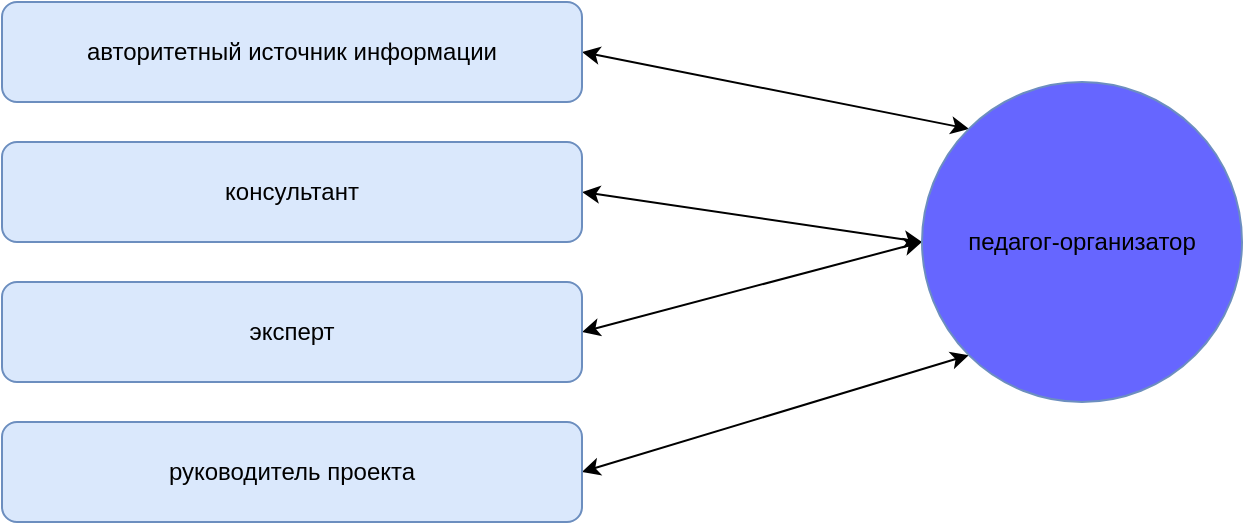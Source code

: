 <mxfile version="12.1.0" type="github" pages="1"><diagram id="1rE5xYQ_ki4FmabHw6nj" name="Страница 1"><mxGraphModel dx="768" dy="406" grid="1" gridSize="10" guides="1" tooltips="1" connect="1" arrows="1" fold="1" page="1" pageScale="1" pageWidth="827" pageHeight="1169" math="0" shadow="0"><root><mxCell id="0"/><mxCell id="1" parent="0"/><mxCell id="b5gj-mR8c665LITplqbR-6" style="edgeStyle=none;rounded=0;orthogonalLoop=1;jettySize=auto;html=1;exitX=1;exitY=0.5;exitDx=0;exitDy=0;entryX=0;entryY=0;entryDx=0;entryDy=0;startArrow=classic;startFill=1;endArrow=classic;endFill=1;" edge="1" parent="1" source="b5gj-mR8c665LITplqbR-1" target="b5gj-mR8c665LITplqbR-5"><mxGeometry relative="1" as="geometry"/></mxCell><mxCell id="b5gj-mR8c665LITplqbR-1" value="авторитетный источник информации" style="rounded=1;whiteSpace=wrap;html=1;fillColor=#dae8fc;strokeColor=#6c8ebf;" vertex="1" parent="1"><mxGeometry x="60" y="150" width="290" height="50" as="geometry"/></mxCell><mxCell id="b5gj-mR8c665LITplqbR-7" style="edgeStyle=none;rounded=0;orthogonalLoop=1;jettySize=auto;html=1;exitX=1;exitY=0.5;exitDx=0;exitDy=0;entryX=0;entryY=0.5;entryDx=0;entryDy=0;startArrow=classic;startFill=1;endArrow=classic;endFill=1;" edge="1" parent="1" source="b5gj-mR8c665LITplqbR-2" target="b5gj-mR8c665LITplqbR-5"><mxGeometry relative="1" as="geometry"/></mxCell><mxCell id="b5gj-mR8c665LITplqbR-2" value="консультант" style="rounded=1;whiteSpace=wrap;html=1;fillColor=#dae8fc;strokeColor=#6c8ebf;" vertex="1" parent="1"><mxGeometry x="60" y="220" width="290" height="50" as="geometry"/></mxCell><mxCell id="b5gj-mR8c665LITplqbR-8" style="edgeStyle=none;rounded=0;orthogonalLoop=1;jettySize=auto;html=1;exitX=1;exitY=0.5;exitDx=0;exitDy=0;entryX=0;entryY=0.5;entryDx=0;entryDy=0;startArrow=classic;startFill=1;endArrow=classic;endFill=1;" edge="1" parent="1" source="b5gj-mR8c665LITplqbR-3" target="b5gj-mR8c665LITplqbR-5"><mxGeometry relative="1" as="geometry"/></mxCell><mxCell id="b5gj-mR8c665LITplqbR-3" value="эксперт" style="rounded=1;whiteSpace=wrap;html=1;fillColor=#dae8fc;strokeColor=#6c8ebf;" vertex="1" parent="1"><mxGeometry x="60" y="290" width="290" height="50" as="geometry"/></mxCell><mxCell id="b5gj-mR8c665LITplqbR-9" style="edgeStyle=none;rounded=0;orthogonalLoop=1;jettySize=auto;html=1;exitX=1;exitY=0.5;exitDx=0;exitDy=0;entryX=0;entryY=1;entryDx=0;entryDy=0;startArrow=classic;startFill=1;endArrow=classic;endFill=1;" edge="1" parent="1" source="b5gj-mR8c665LITplqbR-4" target="b5gj-mR8c665LITplqbR-5"><mxGeometry relative="1" as="geometry"/></mxCell><mxCell id="b5gj-mR8c665LITplqbR-4" value="руководитель проекта" style="rounded=1;whiteSpace=wrap;html=1;fillColor=#dae8fc;strokeColor=#6c8ebf;" vertex="1" parent="1"><mxGeometry x="60" y="360" width="290" height="50" as="geometry"/></mxCell><mxCell id="b5gj-mR8c665LITplqbR-5" value="педагог-организатор" style="ellipse;whiteSpace=wrap;html=1;aspect=fixed;fillColor=#6666FF;strokeColor=#6c8ebf;" vertex="1" parent="1"><mxGeometry x="520" y="190" width="160" height="160" as="geometry"/></mxCell></root></mxGraphModel></diagram></mxfile>